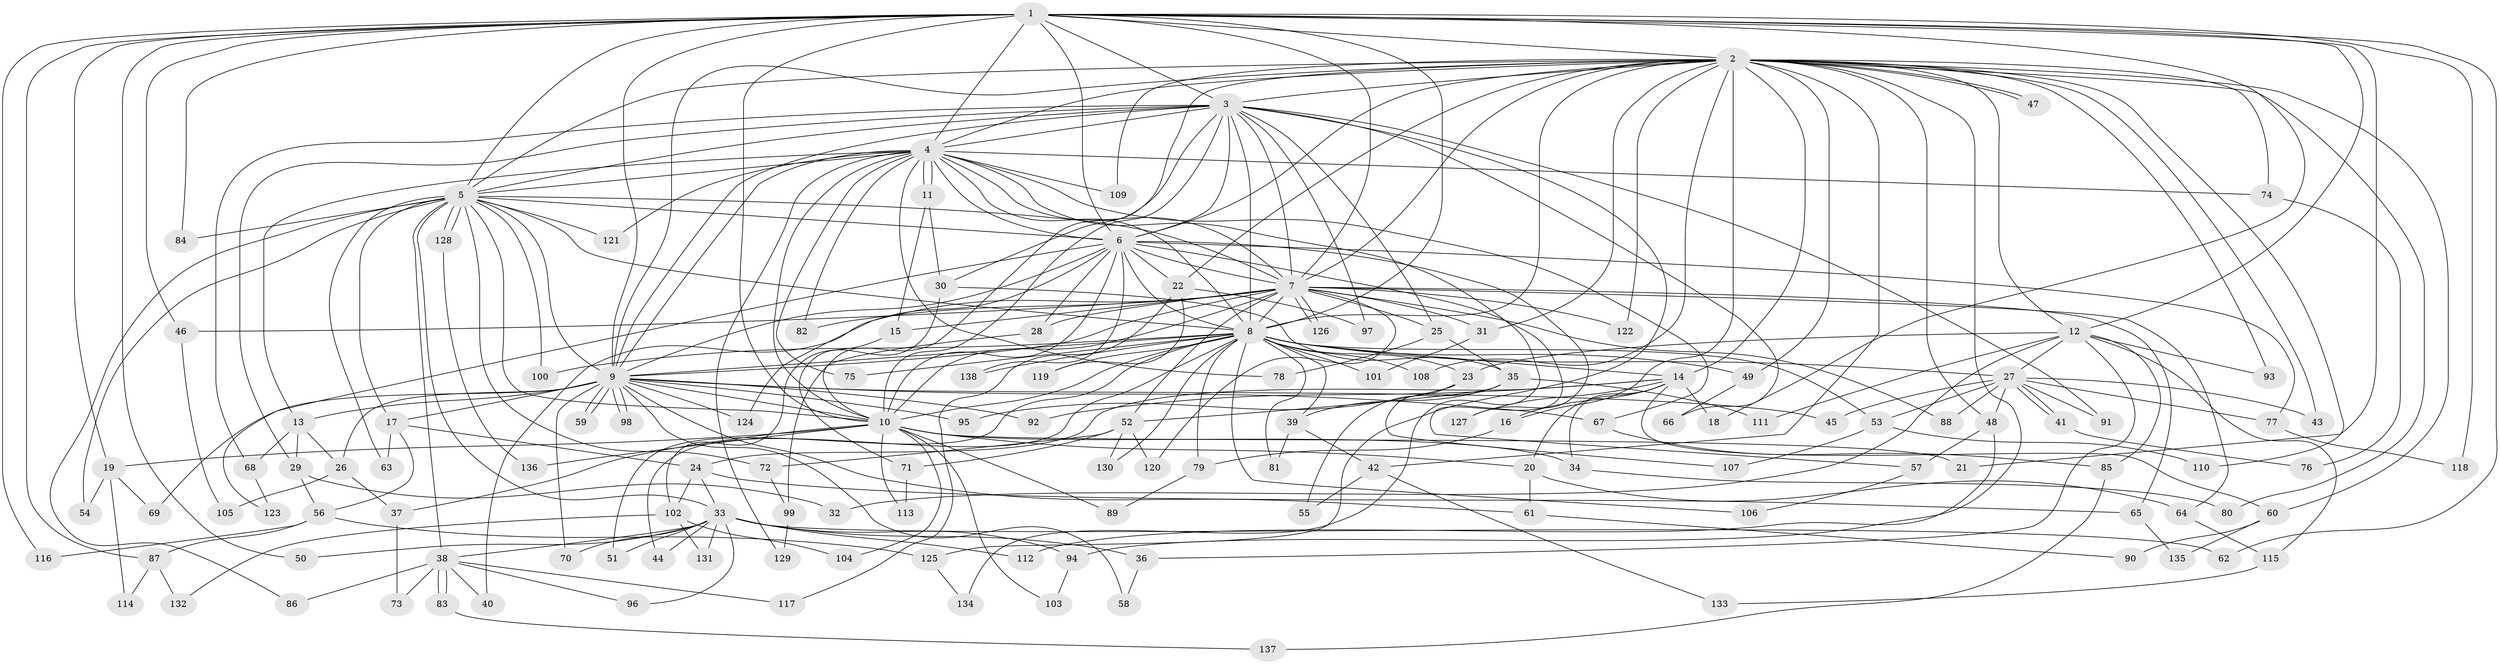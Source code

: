 // coarse degree distribution, {24: 0.01818181818181818, 29: 0.01818181818181818, 16: 0.01818181818181818, 17: 0.03636363636363636, 19: 0.01818181818181818, 8: 0.01818181818181818, 14: 0.01818181818181818, 5: 0.05454545454545454, 2: 0.36363636363636365, 4: 0.09090909090909091, 1: 0.07272727272727272, 3: 0.21818181818181817, 11: 0.01818181818181818, 7: 0.03636363636363636}
// Generated by graph-tools (version 1.1) at 2025/17/03/04/25 18:17:17]
// undirected, 138 vertices, 301 edges
graph export_dot {
graph [start="1"]
  node [color=gray90,style=filled];
  1;
  2;
  3;
  4;
  5;
  6;
  7;
  8;
  9;
  10;
  11;
  12;
  13;
  14;
  15;
  16;
  17;
  18;
  19;
  20;
  21;
  22;
  23;
  24;
  25;
  26;
  27;
  28;
  29;
  30;
  31;
  32;
  33;
  34;
  35;
  36;
  37;
  38;
  39;
  40;
  41;
  42;
  43;
  44;
  45;
  46;
  47;
  48;
  49;
  50;
  51;
  52;
  53;
  54;
  55;
  56;
  57;
  58;
  59;
  60;
  61;
  62;
  63;
  64;
  65;
  66;
  67;
  68;
  69;
  70;
  71;
  72;
  73;
  74;
  75;
  76;
  77;
  78;
  79;
  80;
  81;
  82;
  83;
  84;
  85;
  86;
  87;
  88;
  89;
  90;
  91;
  92;
  93;
  94;
  95;
  96;
  97;
  98;
  99;
  100;
  101;
  102;
  103;
  104;
  105;
  106;
  107;
  108;
  109;
  110;
  111;
  112;
  113;
  114;
  115;
  116;
  117;
  118;
  119;
  120;
  121;
  122;
  123;
  124;
  125;
  126;
  127;
  128;
  129;
  130;
  131;
  132;
  133;
  134;
  135;
  136;
  137;
  138;
  1 -- 2;
  1 -- 3;
  1 -- 4;
  1 -- 5;
  1 -- 6;
  1 -- 7;
  1 -- 8;
  1 -- 9;
  1 -- 10;
  1 -- 12;
  1 -- 18;
  1 -- 19;
  1 -- 21;
  1 -- 46;
  1 -- 50;
  1 -- 62;
  1 -- 84;
  1 -- 87;
  1 -- 116;
  1 -- 118;
  2 -- 3;
  2 -- 4;
  2 -- 5;
  2 -- 6;
  2 -- 7;
  2 -- 8;
  2 -- 9;
  2 -- 10;
  2 -- 12;
  2 -- 14;
  2 -- 16;
  2 -- 22;
  2 -- 31;
  2 -- 42;
  2 -- 43;
  2 -- 47;
  2 -- 47;
  2 -- 48;
  2 -- 49;
  2 -- 60;
  2 -- 74;
  2 -- 80;
  2 -- 93;
  2 -- 94;
  2 -- 108;
  2 -- 109;
  2 -- 110;
  2 -- 122;
  3 -- 4;
  3 -- 5;
  3 -- 6;
  3 -- 7;
  3 -- 8;
  3 -- 9;
  3 -- 10;
  3 -- 25;
  3 -- 29;
  3 -- 30;
  3 -- 66;
  3 -- 68;
  3 -- 91;
  3 -- 97;
  3 -- 125;
  4 -- 5;
  4 -- 6;
  4 -- 7;
  4 -- 8;
  4 -- 9;
  4 -- 10;
  4 -- 11;
  4 -- 11;
  4 -- 13;
  4 -- 67;
  4 -- 74;
  4 -- 75;
  4 -- 78;
  4 -- 82;
  4 -- 109;
  4 -- 121;
  4 -- 129;
  4 -- 134;
  5 -- 6;
  5 -- 7;
  5 -- 8;
  5 -- 9;
  5 -- 10;
  5 -- 17;
  5 -- 33;
  5 -- 38;
  5 -- 54;
  5 -- 63;
  5 -- 72;
  5 -- 84;
  5 -- 86;
  5 -- 100;
  5 -- 121;
  5 -- 128;
  5 -- 128;
  6 -- 7;
  6 -- 8;
  6 -- 9;
  6 -- 10;
  6 -- 22;
  6 -- 28;
  6 -- 57;
  6 -- 77;
  6 -- 123;
  6 -- 124;
  6 -- 127;
  6 -- 138;
  7 -- 8;
  7 -- 9;
  7 -- 10;
  7 -- 15;
  7 -- 25;
  7 -- 28;
  7 -- 31;
  7 -- 40;
  7 -- 46;
  7 -- 52;
  7 -- 64;
  7 -- 65;
  7 -- 82;
  7 -- 88;
  7 -- 120;
  7 -- 122;
  7 -- 126;
  7 -- 126;
  8 -- 9;
  8 -- 10;
  8 -- 14;
  8 -- 23;
  8 -- 27;
  8 -- 39;
  8 -- 44;
  8 -- 49;
  8 -- 51;
  8 -- 53;
  8 -- 75;
  8 -- 79;
  8 -- 81;
  8 -- 100;
  8 -- 101;
  8 -- 106;
  8 -- 108;
  8 -- 119;
  8 -- 130;
  8 -- 138;
  9 -- 10;
  9 -- 13;
  9 -- 17;
  9 -- 26;
  9 -- 45;
  9 -- 58;
  9 -- 59;
  9 -- 59;
  9 -- 61;
  9 -- 67;
  9 -- 69;
  9 -- 70;
  9 -- 92;
  9 -- 95;
  9 -- 98;
  9 -- 98;
  9 -- 124;
  10 -- 19;
  10 -- 20;
  10 -- 21;
  10 -- 34;
  10 -- 37;
  10 -- 89;
  10 -- 103;
  10 -- 104;
  10 -- 113;
  10 -- 136;
  11 -- 15;
  11 -- 30;
  12 -- 23;
  12 -- 27;
  12 -- 32;
  12 -- 36;
  12 -- 85;
  12 -- 93;
  12 -- 111;
  12 -- 115;
  13 -- 26;
  13 -- 29;
  13 -- 68;
  14 -- 16;
  14 -- 18;
  14 -- 20;
  14 -- 24;
  14 -- 34;
  14 -- 60;
  14 -- 92;
  14 -- 127;
  15 -- 102;
  16 -- 79;
  17 -- 24;
  17 -- 56;
  17 -- 63;
  19 -- 54;
  19 -- 69;
  19 -- 114;
  20 -- 61;
  20 -- 64;
  22 -- 97;
  22 -- 117;
  22 -- 119;
  23 -- 95;
  23 -- 107;
  24 -- 33;
  24 -- 65;
  24 -- 102;
  25 -- 35;
  25 -- 78;
  26 -- 37;
  26 -- 105;
  27 -- 41;
  27 -- 41;
  27 -- 43;
  27 -- 45;
  27 -- 48;
  27 -- 53;
  27 -- 77;
  27 -- 88;
  27 -- 91;
  28 -- 99;
  29 -- 32;
  29 -- 56;
  30 -- 35;
  30 -- 71;
  31 -- 101;
  33 -- 36;
  33 -- 38;
  33 -- 44;
  33 -- 50;
  33 -- 51;
  33 -- 62;
  33 -- 70;
  33 -- 94;
  33 -- 96;
  33 -- 112;
  33 -- 131;
  34 -- 80;
  35 -- 39;
  35 -- 52;
  35 -- 55;
  35 -- 111;
  36 -- 58;
  37 -- 73;
  38 -- 40;
  38 -- 73;
  38 -- 83;
  38 -- 83;
  38 -- 86;
  38 -- 96;
  38 -- 117;
  39 -- 42;
  39 -- 81;
  41 -- 76;
  42 -- 55;
  42 -- 133;
  46 -- 105;
  48 -- 57;
  48 -- 112;
  49 -- 66;
  52 -- 71;
  52 -- 72;
  52 -- 120;
  52 -- 130;
  53 -- 107;
  53 -- 110;
  56 -- 87;
  56 -- 116;
  56 -- 125;
  57 -- 106;
  60 -- 90;
  60 -- 135;
  61 -- 90;
  64 -- 115;
  65 -- 135;
  67 -- 85;
  68 -- 123;
  71 -- 113;
  72 -- 99;
  74 -- 76;
  77 -- 118;
  79 -- 89;
  83 -- 137;
  85 -- 137;
  87 -- 114;
  87 -- 132;
  94 -- 103;
  99 -- 129;
  102 -- 104;
  102 -- 131;
  102 -- 132;
  115 -- 133;
  125 -- 134;
  128 -- 136;
}
